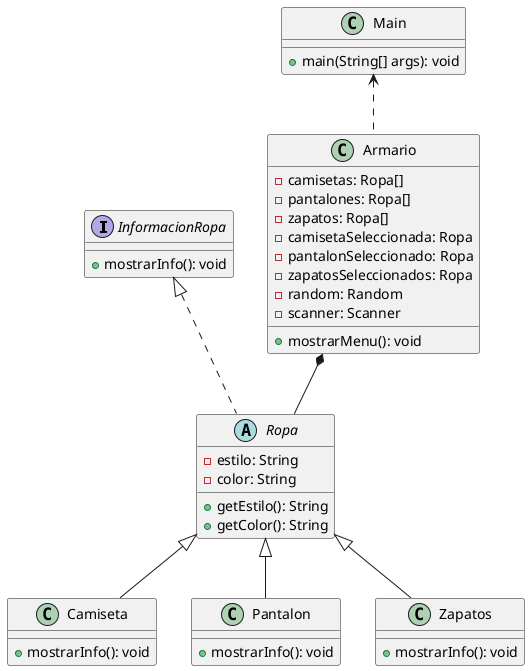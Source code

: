 @startuml
interface InformacionRopa {
    +mostrarInfo(): void
}

abstract class Ropa {
    -estilo: String
    -color: String
    +getEstilo(): String
    +getColor(): String
}

class Camiseta {
    +mostrarInfo(): void
}

class Pantalon {
    +mostrarInfo(): void
}

class Zapatos {
    +mostrarInfo(): void
}

class Armario {
    -camisetas: Ropa[]
    -pantalones: Ropa[]
    -zapatos: Ropa[]
    -camisetaSeleccionada: Ropa
    -pantalonSeleccionado: Ropa
    -zapatosSeleccionados: Ropa
    -random: Random
    -scanner: Scanner
    +mostrarMenu(): void
    
}

class Main{
    +main(String[] args): void
}

InformacionRopa <|.. Ropa 
Ropa <|-- Camiseta
Ropa <|-- Pantalon
Ropa <|-- Zapatos

Armario *-- Ropa 
Main <.. Armario 
@enduml